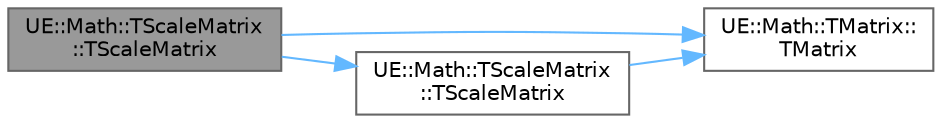 digraph "UE::Math::TScaleMatrix::TScaleMatrix"
{
 // INTERACTIVE_SVG=YES
 // LATEX_PDF_SIZE
  bgcolor="transparent";
  edge [fontname=Helvetica,fontsize=10,labelfontname=Helvetica,labelfontsize=10];
  node [fontname=Helvetica,fontsize=10,shape=box,height=0.2,width=0.4];
  rankdir="LR";
  Node1 [id="Node000001",label="UE::Math::TScaleMatrix\l::TScaleMatrix",height=0.2,width=0.4,color="gray40", fillcolor="grey60", style="filled", fontcolor="black",tooltip=" "];
  Node1 -> Node2 [id="edge1_Node000001_Node000002",color="steelblue1",style="solid",tooltip=" "];
  Node2 [id="Node000002",label="UE::Math::TMatrix::\lTMatrix",height=0.2,width=0.4,color="grey40", fillcolor="white", style="filled",URL="$d6/d69/structUE_1_1Math_1_1TMatrix.html#a5917cf3f51ddc9325f1f145db99ab448",tooltip=" "];
  Node1 -> Node3 [id="edge2_Node000001_Node000003",color="steelblue1",style="solid",tooltip=" "];
  Node3 [id="Node000003",label="UE::Math::TScaleMatrix\l::TScaleMatrix",height=0.2,width=0.4,color="grey40", fillcolor="white", style="filled",URL="$dd/dc5/structUE_1_1Math_1_1TScaleMatrix.html#a3901ab030bf95dc2855bc8a1356f9b71",tooltip=" "];
  Node3 -> Node2 [id="edge3_Node000003_Node000002",color="steelblue1",style="solid",tooltip=" "];
}
